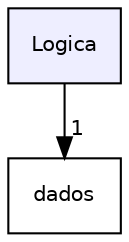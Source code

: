 digraph "Logica" {
  compound=true
  node [ fontsize="10", fontname="Helvetica"];
  edge [ labelfontsize="10", labelfontname="Helvetica"];
  dir_cdaaa67d38676051154f8f8978881cf2 [shape=box, label="Logica", style="filled", fillcolor="#eeeeff", pencolor="black", URL="dir_cdaaa67d38676051154f8f8978881cf2.html"];
  dir_eb8800cb0c3fd4fa9d40306d6b83386d [shape=box label="dados" URL="dir_eb8800cb0c3fd4fa9d40306d6b83386d.html"];
  dir_cdaaa67d38676051154f8f8978881cf2->dir_eb8800cb0c3fd4fa9d40306d6b83386d [headlabel="1", labeldistance=1.5 headhref="dir_000003_000000.html"];
}
